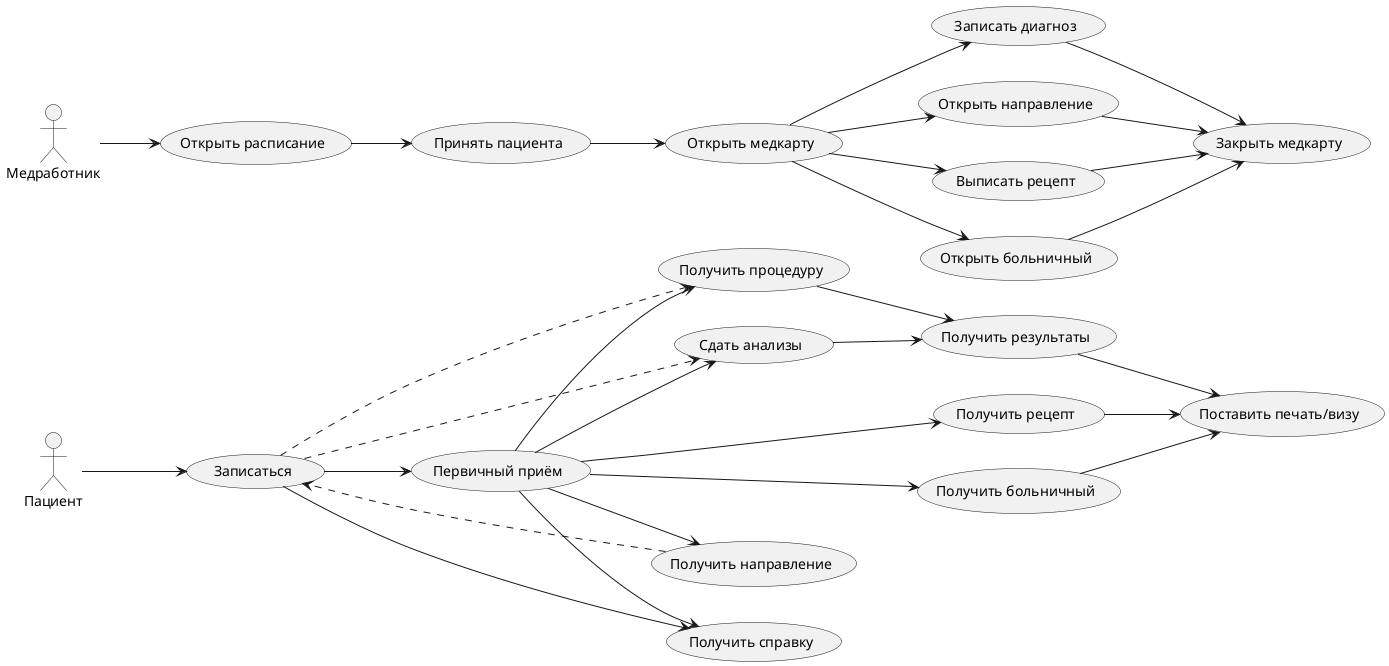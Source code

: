 @startuml UseCaseClinic
left to right direction
' skinparam linetype ortho

:Пациент: --> (Записаться)
(Записаться) --> (Первичный приём)
(Записаться) --> (Получить справку)
(Записаться) .> (Сдать анализы)
(Записаться) .> (Получить процедуру)

(Первичный приём) --> (Получить процедуру)
(Первичный приём) --> (Сдать анализы)
(Первичный приём) --> (Получить справку)
(Первичный приём) --> (Получить больничный)
(Первичный приём) --> (Получить рецепт)
(Первичный приём) --> (Получить направление)

(Получить направление) .> (Записаться)

(Сдать анализы) --> (Получить результаты)
(Получить процедуру) --> (Получить результаты)

(Получить рецепт) --> (Поставить печать/визу)
(Получить результаты) --> (Поставить печать/визу)
(Получить больничный) --> (Поставить печать/визу)

:Медработник: --> (Открыть расписание)
(Открыть расписание) --> (Принять пациента)
(Принять пациента) --> (Открыть медкарту)

(Открыть медкарту) --> (Записать диагноз)
(Открыть медкарту) --> (Открыть направление)
(Открыть медкарту) --> (Выписать рецепт)
(Открыть медкарту) --> (Открыть больничный)

(Записать диагноз) --> (Закрыть медкарту)
(Открыть направление) --> (Закрыть медкарту)
(Выписать рецепт) --> (Закрыть медкарту)
(Открыть больничный) --> (Закрыть медкарту)

@enduml